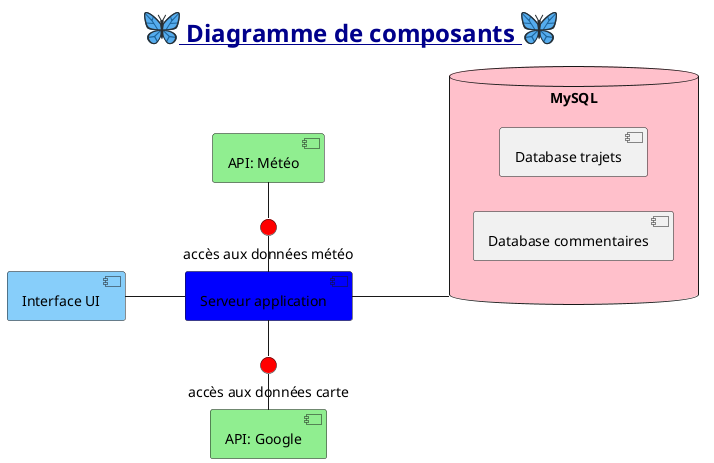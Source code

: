 @startuml

title <size:24><color:#darkblue><u><:1f98b:> Diagramme de composants <:1f98b:></u></color></size>

[API: Google] as AG #LightGreen

[API: Météo] as AM #LightGreen

[Interface UI] as IU #LightSkyBlue

[Serveur application] as SA #blue



() "accès aux données carte" as VV #red
() "accès aux données météo" as VC #red

database "MySQL" #pink{

    left to right direction

    [Database trajets] as DB
    [Database commentaires] as DBC
}

SA --right-- VV
VV --right-- AG
SA -left- VC
VC -left- AM
SA -up- IU
SA -down-- "MySQL"

@enduml